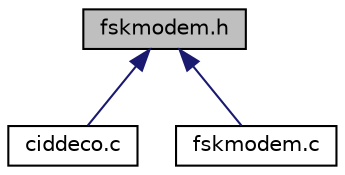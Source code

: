 digraph "fskmodem.h"
{
  edge [fontname="Helvetica",fontsize="10",labelfontname="Helvetica",labelfontsize="10"];
  node [fontname="Helvetica",fontsize="10",shape=record];
  Node1 [label="fskmodem.h",height=0.2,width=0.4,color="black", fillcolor="grey75", style="filled", fontcolor="black"];
  Node1 -> Node2 [dir="back",color="midnightblue",fontsize="10",style="solid",fontname="Helvetica"];
  Node2 [label="ciddeco.c",height=0.2,width=0.4,color="black", fillcolor="white", style="filled",URL="$ciddeco_8c.html",tooltip="Decodes CallerID message. "];
  Node1 -> Node3 [dir="back",color="midnightblue",fontsize="10",style="solid",fontname="Helvetica"];
  Node3 [label="fskmodem.c",height=0.2,width=0.4,color="black", fillcolor="white", style="filled",URL="$fskmodem_8c.html",tooltip="FSK Demodulation. "];
}

